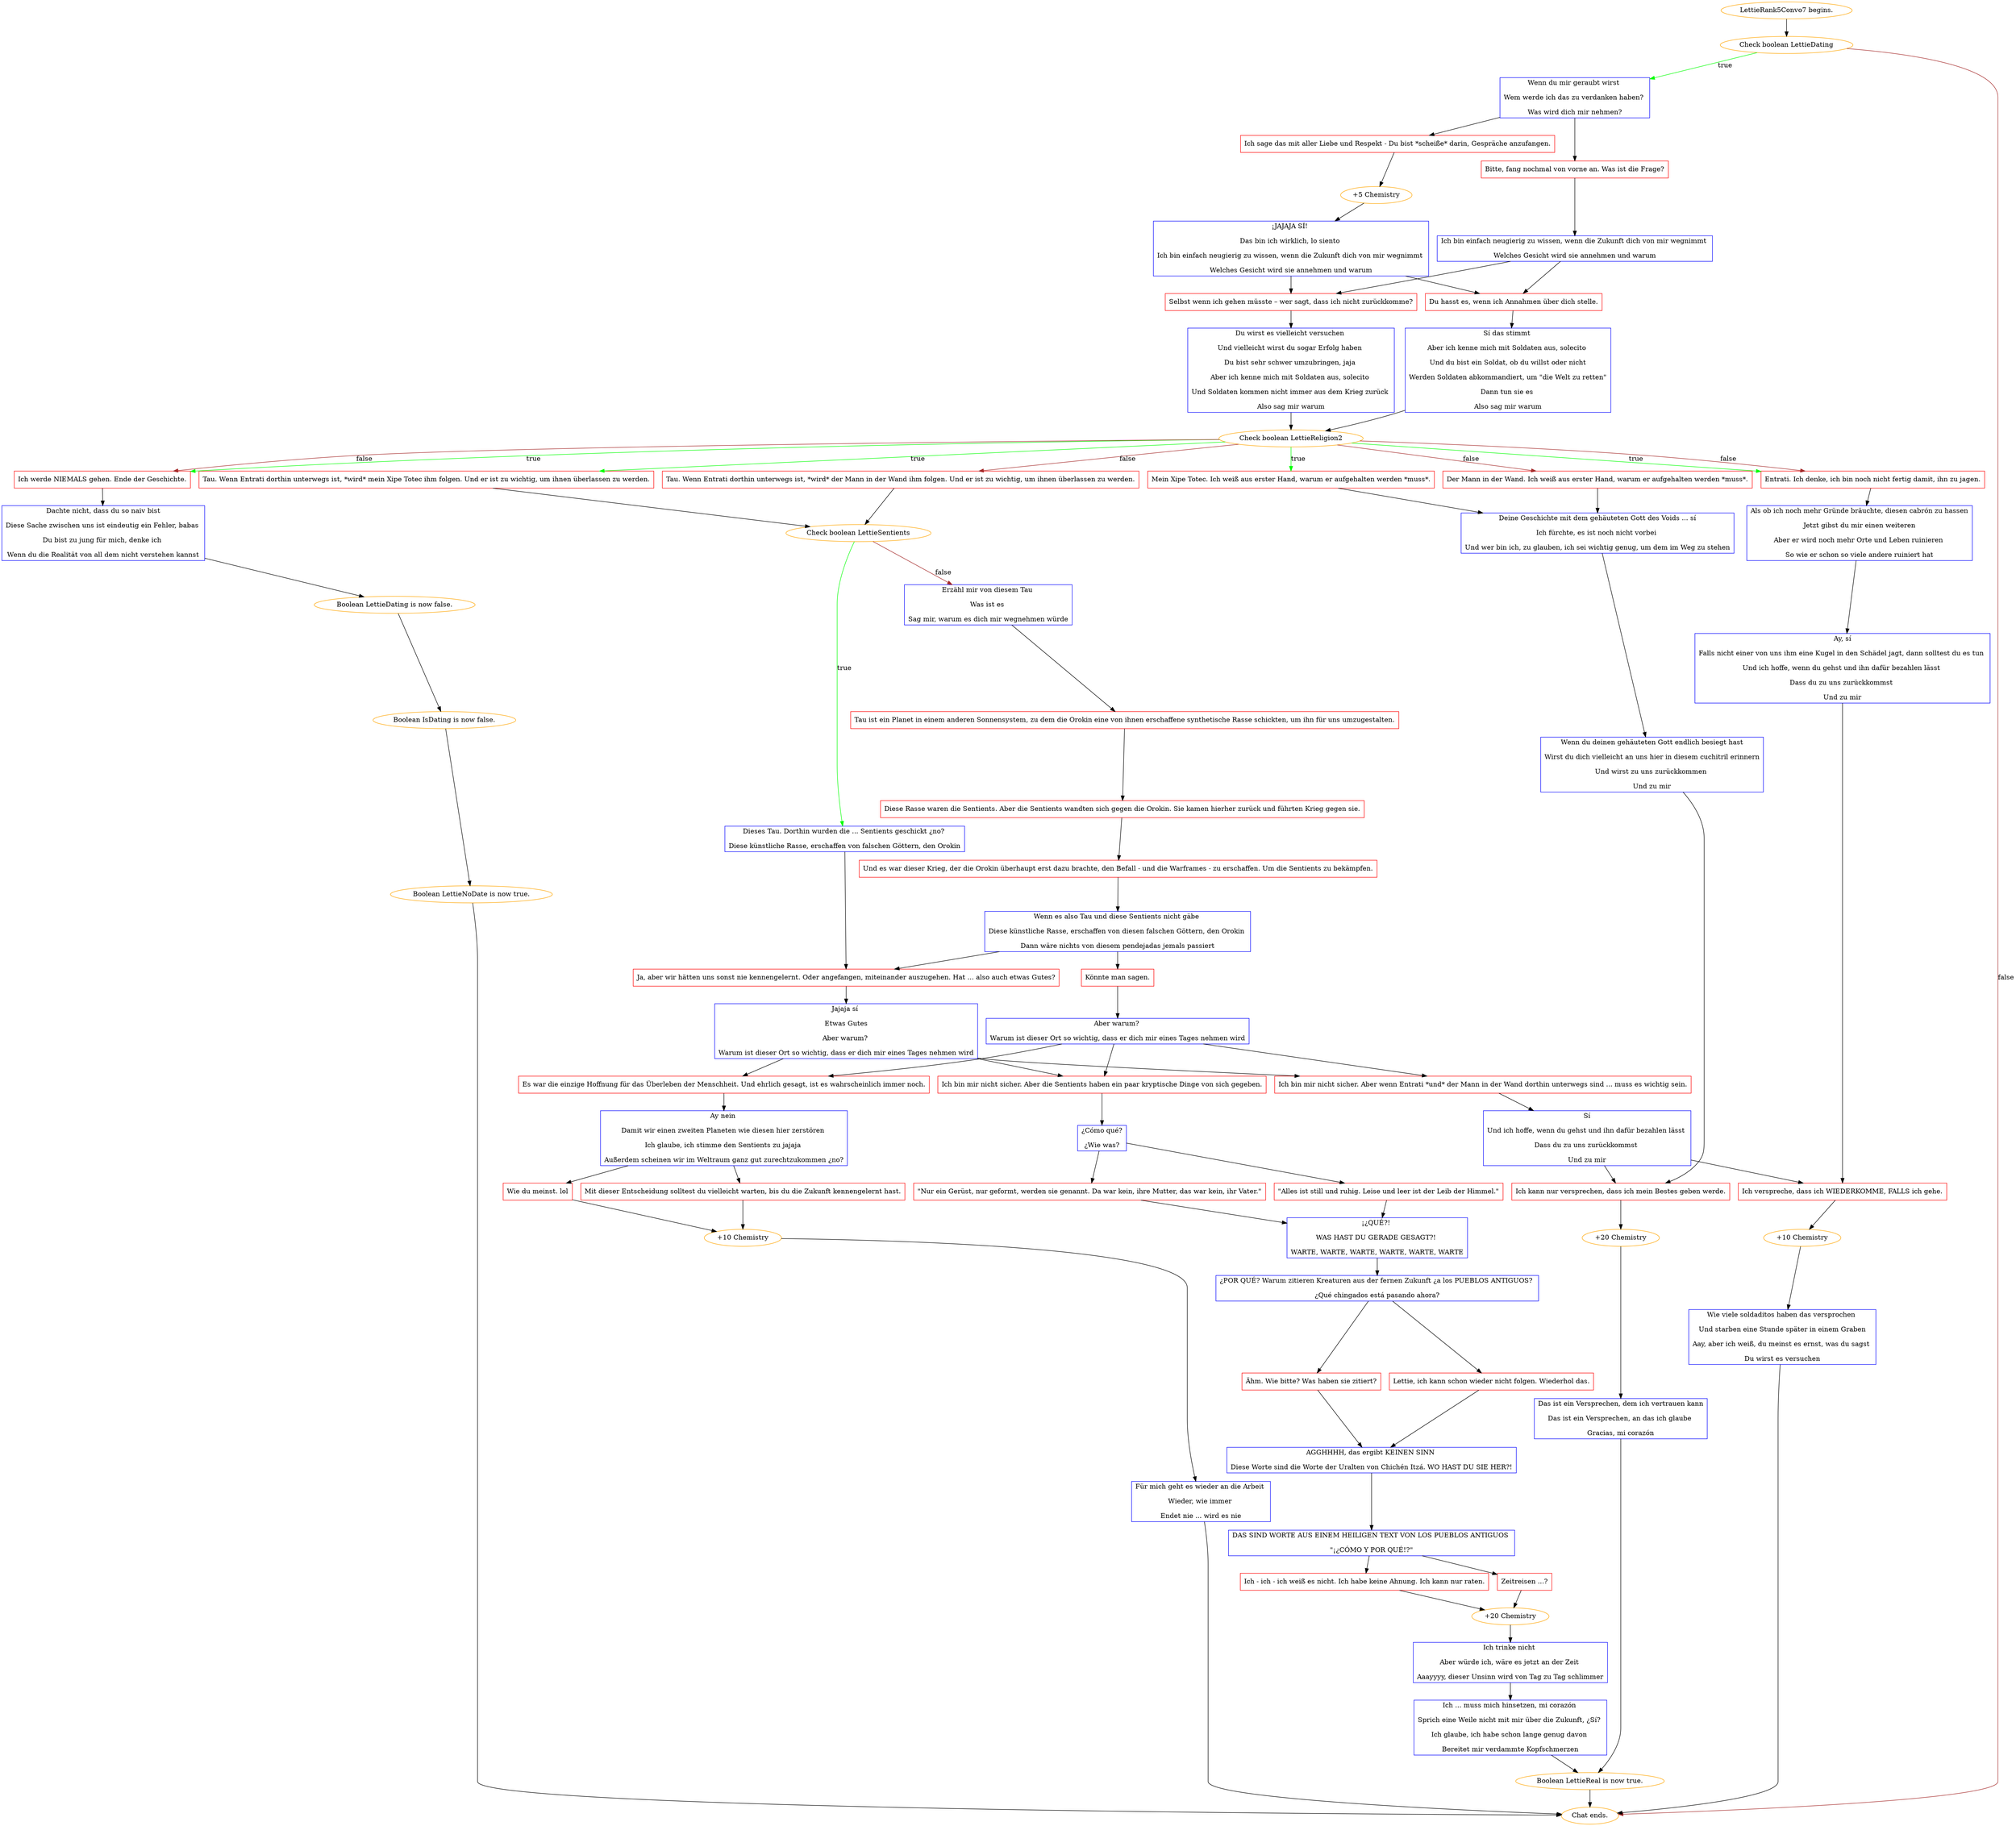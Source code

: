 digraph {
	"LettieRank5Convo7 begins." [color=orange];
		"LettieRank5Convo7 begins." -> j4288606571;
	j4288606571 [label="Check boolean LettieDating",color=orange];
		j4288606571 -> j130146917 [label=true,color=green];
		j4288606571 -> "Chat ends." [label=false,color=brown];
	j130146917 [label="Wenn du mir geraubt wirst 
Wem werde ich das zu verdanken haben? 
Was wird dich mir nehmen?",shape=box,color=blue];
		j130146917 -> j3601039604;
		j130146917 -> j3679270792;
	"Chat ends." [color=orange];
	j3601039604 [label="Ich sage das mit aller Liebe und Respekt - Du bist *scheiße* darin, Gespräche anzufangen.",shape=box,color=red];
		j3601039604 -> j1697913954;
	j3679270792 [label="Bitte, fang nochmal von vorne an. Was ist die Frage?",shape=box,color=red];
		j3679270792 -> j2869274854;
	j1697913954 [label="+5 Chemistry",color=orange];
		j1697913954 -> j731048833;
	j2869274854 [label="Ich bin einfach neugierig zu wissen, wenn die Zukunft dich von mir wegnimmt 
Welches Gesicht wird sie annehmen und warum",shape=box,color=blue];
		j2869274854 -> j2322174186;
		j2869274854 -> j3972688022;
	j731048833 [label="¡JAJAJA SÍ! 
Das bin ich wirklich, lo siento 
Ich bin einfach neugierig zu wissen, wenn die Zukunft dich von mir wegnimmt 
Welches Gesicht wird sie annehmen und warum",shape=box,color=blue];
		j731048833 -> j2322174186;
		j731048833 -> j3972688022;
	j2322174186 [label="Selbst wenn ich gehen müsste – wer sagt, dass ich nicht zurückkomme?",shape=box,color=red];
		j2322174186 -> j2386988258;
	j3972688022 [label="Du hasst es, wenn ich Annahmen über dich stelle.",shape=box,color=red];
		j3972688022 -> j4067712156;
	j2386988258 [label="Du wirst es vielleicht versuchen 
Und vielleicht wirst du sogar Erfolg haben 
Du bist sehr schwer umzubringen, jaja 
Aber ich kenne mich mit Soldaten aus, solecito 
Und Soldaten kommen nicht immer aus dem Krieg zurück 
Also sag mir warum",shape=box,color=blue];
		j2386988258 -> j3234434887;
	j4067712156 [label="Sí das stimmt 
Aber ich kenne mich mit Soldaten aus, solecito 
Und du bist ein Soldat, ob du willst oder nicht
Werden Soldaten abkommandiert, um \"die Welt zu retten\"
Dann tun sie es 
Also sag mir warum",shape=box,color=blue];
		j4067712156 -> j3234434887;
	j3234434887 [label="Check boolean LettieReligion2",color=orange];
		j3234434887 -> j1164122272 [label=true,color=green];
		j3234434887 -> j4083016111 [label=true,color=green];
		j3234434887 -> j1775185585 [label=true,color=green];
		j3234434887 -> j958606964 [label=true,color=green];
		j3234434887 -> j1164122272 [label=false,color=brown];
		j3234434887 -> j3671340380 [label=false,color=brown];
		j3234434887 -> j1292591485 [label=false,color=brown];
		j3234434887 -> j958606964 [label=false,color=brown];
	j1164122272 [label="Entrati. Ich denke, ich bin noch nicht fertig damit, ihn zu jagen.",shape=box,color=red];
		j1164122272 -> j1154998493;
	j4083016111 [label="Mein Xipe Totec. Ich weiß aus erster Hand, warum er aufgehalten werden *muss*.",shape=box,color=red];
		j4083016111 -> j2079742784;
	j1775185585 [label="Tau. Wenn Entrati dorthin unterwegs ist, *wird* mein Xipe Totec ihm folgen. Und er ist zu wichtig, um ihnen überlassen zu werden.",shape=box,color=red];
		j1775185585 -> j3204689239;
	j958606964 [label="Ich werde NIEMALS gehen. Ende der Geschichte.",shape=box,color=red];
		j958606964 -> j2656430067;
	j3671340380 [label="Der Mann in der Wand. Ich weiß aus erster Hand, warum er aufgehalten werden *muss*.",shape=box,color=red];
		j3671340380 -> j2079742784;
	j1292591485 [label="Tau. Wenn Entrati dorthin unterwegs ist, *wird* der Mann in der Wand ihm folgen. Und er ist zu wichtig, um ihnen überlassen zu werden.",shape=box,color=red];
		j1292591485 -> j3204689239;
	j1154998493 [label="Als ob ich noch mehr Gründe bräuchte, diesen cabrón zu hassen
Jetzt gibst du mir einen weiteren
Aber er wird noch mehr Orte und Leben ruinieren 
So wie er schon so viele andere ruiniert hat",shape=box,color=blue];
		j1154998493 -> j2220908351;
	j2079742784 [label="Deine Geschichte mit dem gehäuteten Gott des Voids ... sí
Ich fürchte, es ist noch nicht vorbei 
Und wer bin ich, zu glauben, ich sei wichtig genug, um dem im Weg zu stehen",shape=box,color=blue];
		j2079742784 -> j3208874366;
	j3204689239 [label="Check boolean LettieSentients",color=orange];
		j3204689239 -> j3120057233 [label=true,color=green];
		j3204689239 -> j1500115809 [label=false,color=brown];
	j2656430067 [label="Dachte nicht, dass du so naiv bist
Diese Sache zwischen uns ist eindeutig ein Fehler, babas 
Du bist zu jung für mich, denke ich 
Wenn du die Realität von all dem nicht verstehen kannst",shape=box,color=blue];
		j2656430067 -> j2548450594;
	j2220908351 [label="Ay, sí
Falls nicht einer von uns ihm eine Kugel in den Schädel jagt, dann solltest du es tun 
Und ich hoffe, wenn du gehst und ihn dafür bezahlen lässt 
Dass du zu uns zurückkommst 
Und zu mir",shape=box,color=blue];
		j2220908351 -> j2743157374;
	j3208874366 [label="Wenn du deinen gehäuteten Gott endlich besiegt hast
Wirst du dich vielleicht an uns hier in diesem cuchitril erinnern
Und wirst zu uns zurückkommen 
Und zu mir",shape=box,color=blue];
		j3208874366 -> j2159415325;
	j3120057233 [label="Dieses Tau. Dorthin wurden die ... Sentients geschickt ¿no? 
Diese künstliche Rasse, erschaffen von falschen Göttern, den Orokin",shape=box,color=blue];
		j3120057233 -> j1143906062;
	j1500115809 [label="Erzähl mir von diesem Tau 
Was ist es 
Sag mir, warum es dich mir wegnehmen würde",shape=box,color=blue];
		j1500115809 -> j3180928567;
	j2548450594 [label="Boolean LettieDating is now false.",color=orange];
		j2548450594 -> j4086907321;
	j2743157374 [label="Ich verspreche, dass ich WIEDERKOMME, FALLS ich gehe.",shape=box,color=red];
		j2743157374 -> j3216283722;
	j2159415325 [label="Ich kann nur versprechen, dass ich mein Bestes geben werde.",shape=box,color=red];
		j2159415325 -> j1840291050;
	j1143906062 [label="Ja, aber wir hätten uns sonst nie kennengelernt. Oder angefangen, miteinander auszugehen. Hat ... also auch etwas Gutes?",shape=box,color=red];
		j1143906062 -> j3698124246;
	j3180928567 [label="Tau ist ein Planet in einem anderen Sonnensystem, zu dem die Orokin eine von ihnen erschaffene synthetische Rasse schickten, um ihn für uns umzugestalten.",shape=box,color=red];
		j3180928567 -> j2198138024;
	j4086907321 [label="Boolean IsDating is now false.",color=orange];
		j4086907321 -> j2703113057;
	j3216283722 [label="+10 Chemistry",color=orange];
		j3216283722 -> j1275813539;
	j1840291050 [label="+20 Chemistry",color=orange];
		j1840291050 -> j3654057250;
	j3698124246 [label="Jajaja sí 
Etwas Gutes
Aber warum? 
Warum ist dieser Ort so wichtig, dass er dich mir eines Tages nehmen wird",shape=box,color=blue];
		j3698124246 -> j360344613;
		j3698124246 -> j3056345380;
		j3698124246 -> j190584514;
	j2198138024 [label="Diese Rasse waren die Sentients. Aber die Sentients wandten sich gegen die Orokin. Sie kamen hierher zurück und führten Krieg gegen sie.",shape=box,color=red];
		j2198138024 -> j3197113595;
	j2703113057 [label="Boolean LettieNoDate is now true.",color=orange];
		j2703113057 -> "Chat ends.";
	j1275813539 [label="Wie viele soldaditos haben das versprochen 
Und starben eine Stunde später in einem Graben
Aay, aber ich weiß, du meinst es ernst, was du sagst 
Du wirst es versuchen",shape=box,color=blue];
		j1275813539 -> "Chat ends.";
	j3654057250 [label="Das ist ein Versprechen, dem ich vertrauen kann
Das ist ein Versprechen, an das ich glaube 
Gracias, mi corazón",shape=box,color=blue];
		j3654057250 -> j1472871842;
	j360344613 [label="Ich bin mir nicht sicher. Aber wenn Entrati *und* der Mann in der Wand dorthin unterwegs sind ... muss es wichtig sein.",shape=box,color=red];
		j360344613 -> j2811266282;
	j3056345380 [label="Es war die einzige Hoffnung für das Überleben der Menschheit. Und ehrlich gesagt, ist es wahrscheinlich immer noch.",shape=box,color=red];
		j3056345380 -> j606145833;
	j190584514 [label="Ich bin mir nicht sicher. Aber die Sentients haben ein paar kryptische Dinge von sich gegeben.",shape=box,color=red];
		j190584514 -> j620885569;
	j3197113595 [label="Und es war dieser Krieg, der die Orokin überhaupt erst dazu brachte, den Befall - und die Warframes - zu erschaffen. Um die Sentients zu bekämpfen.",shape=box,color=red];
		j3197113595 -> j950388721;
	j1472871842 [label="Boolean LettieReal is now true.",color=orange];
		j1472871842 -> "Chat ends.";
	j2811266282 [label="Sí
Und ich hoffe, wenn du gehst und ihn dafür bezahlen lässt 
Dass du zu uns zurückkommst 
Und zu mir",shape=box,color=blue];
		j2811266282 -> j2743157374;
		j2811266282 -> j2159415325;
	j606145833 [label="Ay nein 
Damit wir einen zweiten Planeten wie diesen hier zerstören 
Ich glaube, ich stimme den Sentients zu jajaja 
Außerdem scheinen wir im Weltraum ganz gut zurechtzukommen ¿no?",shape=box,color=blue];
		j606145833 -> j577433373;
		j606145833 -> j4261661975;
	j620885569 [label="¿Cómo qué?
¿Wie was?",shape=box,color=blue];
		j620885569 -> j128135516;
		j620885569 -> j470269453;
	j950388721 [label="Wenn es also Tau und diese Sentients nicht gäbe 
Diese künstliche Rasse, erschaffen von diesen falschen Göttern, den Orokin 
Dann wäre nichts von diesem pendejadas jemals passiert",shape=box,color=blue];
		j950388721 -> j1143906062;
		j950388721 -> j2120953650;
	j577433373 [label="Wie du meinst. lol",shape=box,color=red];
		j577433373 -> j761295800;
	j4261661975 [label="Mit dieser Entscheidung solltest du vielleicht warten, bis du die Zukunft kennengelernt hast.",shape=box,color=red];
		j4261661975 -> j761295800;
	j128135516 [label="\"Alles ist still und ruhig. Leise und leer ist der Leib der Himmel.\"",shape=box,color=red];
		j128135516 -> j977394515;
	j470269453 [label="\"Nur ein Gerüst, nur geformt, werden sie genannt. Da war kein, ihre Mutter, das war kein, ihr Vater.\"",shape=box,color=red];
		j470269453 -> j977394515;
	j2120953650 [label="Könnte man sagen.",shape=box,color=red];
		j2120953650 -> j3662862733;
	j761295800 [label="+10 Chemistry",color=orange];
		j761295800 -> j436484318;
	j977394515 [label="¡¿QUÉ?! 
WAS HAST DU GERADE GESAGT?! 
WARTE, WARTE, WARTE, WARTE, WARTE, WARTE",shape=box,color=blue];
		j977394515 -> j2418443605;
	j3662862733 [label="Aber warum? 
Warum ist dieser Ort so wichtig, dass er dich mir eines Tages nehmen wird",shape=box,color=blue];
		j3662862733 -> j360344613;
		j3662862733 -> j3056345380;
		j3662862733 -> j190584514;
	j436484318 [label="Für mich geht es wieder an die Arbeit 
Wieder, wie immer 
Endet nie ... wird es nie",shape=box,color=blue];
		j436484318 -> "Chat ends.";
	j2418443605 [label="¿POR QUÉ? Warum zitieren Kreaturen aus der fernen Zukunft ¿a los PUEBLOS ANTIGUOS? 
¿Qué chingados está pasando ahora?",shape=box,color=blue];
		j2418443605 -> j4171611029;
		j2418443605 -> j1508014323;
	j4171611029 [label="Ähm. Wie bitte? Was haben sie zitiert?",shape=box,color=red];
		j4171611029 -> j3507591564;
	j1508014323 [label="Lettie, ich kann schon wieder nicht folgen. Wiederhol das.",shape=box,color=red];
		j1508014323 -> j3507591564;
	j3507591564 [label="AGGHHHH, das ergibt KEINEN SINN 
Diese Worte sind die Worte der Uralten von Chichén Itzá. WO HAST DU SIE HER?!",shape=box,color=blue];
		j3507591564 -> j3709970657;
	j3709970657 [label="DAS SIND WORTE AUS EINEM HEILIGEN TEXT VON LOS PUEBLOS ANTIGUOS 
\"¡¿CÓMO Y POR QUÉ!?\"",shape=box,color=blue];
		j3709970657 -> j1129756389;
		j3709970657 -> j1490811204;
	j1129756389 [label="Ich - ich - ich weiß es nicht. Ich habe keine Ahnung. Ich kann nur raten.",shape=box,color=red];
		j1129756389 -> j313827787;
	j1490811204 [label="Zeitreisen ...?",shape=box,color=red];
		j1490811204 -> j313827787;
	j313827787 [label="+20 Chemistry",color=orange];
		j313827787 -> j4050900262;
	j4050900262 [label="Ich trinke nicht 
Aber würde ich, wäre es jetzt an der Zeit 
Aaayyyy, dieser Unsinn wird von Tag zu Tag schlimmer",shape=box,color=blue];
		j4050900262 -> j343453521;
	j343453521 [label="Ich ... muss mich hinsetzen, mi corazón 
Sprich eine Weile nicht mit mir über die Zukunft, ¿Sí? 
Ich glaube, ich habe schon lange genug davon 
Bereitet mir verdammte Kopfschmerzen",shape=box,color=blue];
		j343453521 -> j1472871842;
}
